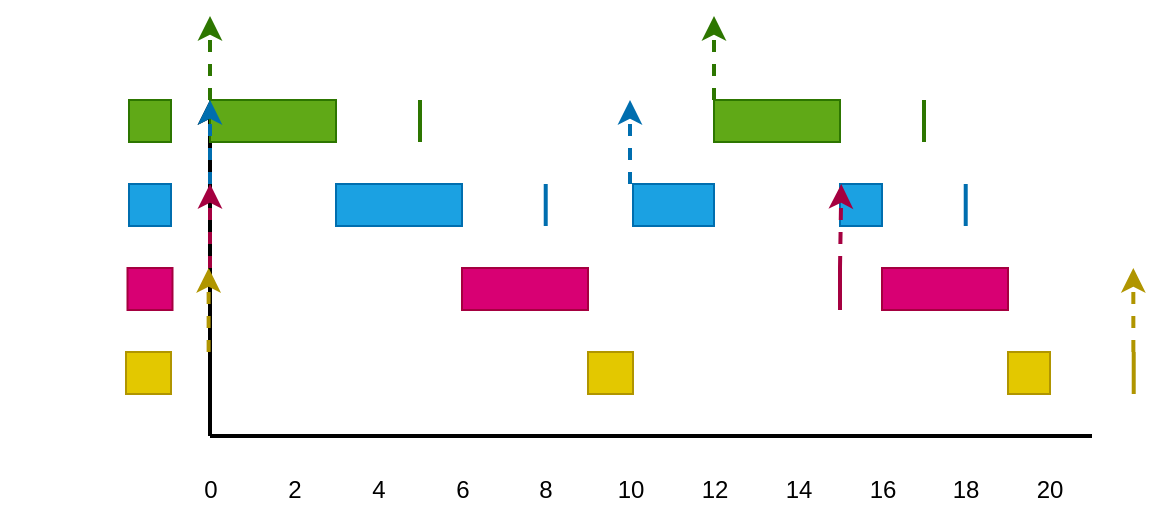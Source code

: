 <mxfile>
    <diagram id="2Uu6G821-9Wza9XmK5AW" name="Página-1">
        <mxGraphModel dx="728" dy="1243" grid="1" gridSize="21" guides="1" tooltips="1" connect="1" arrows="1" fold="1" page="1" pageScale="1" pageWidth="1169" pageHeight="827" background="none" math="0" shadow="0">
            <root>
                <mxCell id="0"/>
                <mxCell id="1" parent="0"/>
                <mxCell id="160" value="" style="edgeStyle=none;jumpSize=13;html=1;strokeWidth=2;startSize=6;" parent="1" edge="1">
                    <mxGeometry relative="1" as="geometry">
                        <mxPoint x="273" y="167.5" as="sourcePoint"/>
                        <mxPoint x="273" y="167.5" as="targetPoint"/>
                    </mxGeometry>
                </mxCell>
                <mxCell id="161" value="" style="endArrow=none;html=1;jumpSize=13;startSize=6;strokeWidth=2;" parent="1" edge="1">
                    <mxGeometry width="50" height="50" relative="1" as="geometry">
                        <mxPoint x="168" y="252" as="sourcePoint"/>
                        <mxPoint x="609" y="252" as="targetPoint"/>
                    </mxGeometry>
                </mxCell>
                <mxCell id="162" value="" style="endArrow=classic;html=1;strokeWidth=2;" parent="1" edge="1">
                    <mxGeometry width="50" height="50" relative="1" as="geometry">
                        <mxPoint x="168" y="252" as="sourcePoint"/>
                        <mxPoint x="168" y="84" as="targetPoint"/>
                    </mxGeometry>
                </mxCell>
                <mxCell id="163" value="0" style="text;html=1;strokeColor=none;fillColor=none;align=center;verticalAlign=middle;whiteSpace=wrap;rounded=0;" parent="1" vertex="1">
                    <mxGeometry x="157.5" y="264" width="21" height="30" as="geometry"/>
                </mxCell>
                <mxCell id="164" value="2" style="text;html=1;strokeColor=none;fillColor=none;align=center;verticalAlign=middle;whiteSpace=wrap;rounded=0;" parent="1" vertex="1">
                    <mxGeometry x="199.5" y="264" width="21" height="30" as="geometry"/>
                </mxCell>
                <mxCell id="165" value="10" style="text;html=1;strokeColor=none;fillColor=none;align=center;verticalAlign=middle;whiteSpace=wrap;rounded=0;" parent="1" vertex="1">
                    <mxGeometry x="367.5" y="264" width="21" height="30" as="geometry"/>
                </mxCell>
                <mxCell id="166" value="16" style="text;html=1;strokeColor=none;fillColor=none;align=center;verticalAlign=middle;whiteSpace=wrap;rounded=0;" parent="1" vertex="1">
                    <mxGeometry x="493.5" y="264" width="21" height="30" as="geometry"/>
                </mxCell>
                <mxCell id="167" value="18" style="text;html=1;strokeColor=none;fillColor=none;align=center;verticalAlign=middle;whiteSpace=wrap;rounded=0;" parent="1" vertex="1">
                    <mxGeometry x="525" y="264" width="42" height="30" as="geometry"/>
                </mxCell>
                <mxCell id="168" value="" style="rounded=0;whiteSpace=wrap;html=1;fillColor=#60a917;fontColor=#ffffff;strokeColor=#2D7600;" parent="1" vertex="1">
                    <mxGeometry x="127.5" y="84" width="21" height="21" as="geometry"/>
                </mxCell>
                <mxCell id="169" value="" style="rounded=0;whiteSpace=wrap;html=1;fillColor=#d80073;fontColor=#ffffff;strokeColor=#A50040;" parent="1" vertex="1">
                    <mxGeometry x="126.75" y="168" width="22.5" height="21" as="geometry"/>
                </mxCell>
                <mxCell id="170" value="" style="rounded=0;whiteSpace=wrap;html=1;fillColor=#1ba1e2;fontColor=#ffffff;strokeColor=#006EAF;" parent="1" vertex="1">
                    <mxGeometry x="127.5" y="126" width="21" height="21" as="geometry"/>
                </mxCell>
                <mxCell id="171" value="&lt;font color=&quot;#ffffff&quot;&gt;&lt;span style=&quot;font-family: -apple-system, BlinkMacSystemFont, &amp;quot;Segoe WPC&amp;quot;, &amp;quot;Segoe UI&amp;quot;, system-ui, Ubuntu, &amp;quot;Droid Sans&amp;quot;, sans-serif; font-size: 14px;&quot;&gt;τ&lt;/span&gt;1&lt;/font&gt;" style="text;html=1;strokeColor=none;fillColor=none;align=center;verticalAlign=middle;whiteSpace=wrap;rounded=0;" parent="1" vertex="1">
                    <mxGeometry x="63" y="79.5" width="60" height="30" as="geometry"/>
                </mxCell>
                <mxCell id="172" value="&lt;font color=&quot;#ffffff&quot;&gt;&lt;span style=&quot;font-family: -apple-system, BlinkMacSystemFont, &amp;quot;Segoe WPC&amp;quot;, &amp;quot;Segoe UI&amp;quot;, system-ui, Ubuntu, &amp;quot;Droid Sans&amp;quot;, sans-serif; font-size: 14px;&quot;&gt;τ&lt;/span&gt;2&lt;/font&gt;" style="text;html=1;strokeColor=none;fillColor=none;align=center;verticalAlign=middle;whiteSpace=wrap;rounded=0;" parent="1" vertex="1">
                    <mxGeometry x="63" y="121.5" width="60" height="30" as="geometry"/>
                </mxCell>
                <mxCell id="173" value="&lt;font color=&quot;#ffffff&quot;&gt;&lt;span style=&quot;font-family: -apple-system, BlinkMacSystemFont, &amp;quot;Segoe WPC&amp;quot;, &amp;quot;Segoe UI&amp;quot;, system-ui, Ubuntu, &amp;quot;Droid Sans&amp;quot;, sans-serif; font-size: 14px;&quot;&gt;τ&lt;/span&gt;3&lt;/font&gt;" style="text;html=1;strokeColor=none;fillColor=none;align=center;verticalAlign=middle;whiteSpace=wrap;rounded=0;" parent="1" vertex="1">
                    <mxGeometry x="63" y="163.5" width="60" height="30" as="geometry"/>
                </mxCell>
                <mxCell id="174" value="" style="rounded=0;whiteSpace=wrap;html=1;fillColor=#60a917;fontColor=#ffffff;strokeColor=#2D7600;" parent="1" vertex="1">
                    <mxGeometry x="168" y="84" width="63" height="21" as="geometry"/>
                </mxCell>
                <mxCell id="175" value="" style="rounded=0;whiteSpace=wrap;html=1;fillColor=#1ba1e2;fontColor=#ffffff;strokeColor=#006EAF;" parent="1" vertex="1">
                    <mxGeometry x="231" y="126" width="63" height="21" as="geometry"/>
                </mxCell>
                <mxCell id="176" value="" style="rounded=0;whiteSpace=wrap;html=1;fillColor=#d80073;fontColor=#ffffff;strokeColor=#A50040;" parent="1" vertex="1">
                    <mxGeometry x="294" y="168" width="63" height="21" as="geometry"/>
                </mxCell>
                <mxCell id="178" value="" style="rounded=0;whiteSpace=wrap;html=1;fillColor=#60a917;fontColor=#ffffff;strokeColor=#2D7600;" parent="1" vertex="1">
                    <mxGeometry x="420" y="84" width="63" height="21" as="geometry"/>
                </mxCell>
                <mxCell id="179" value="" style="rounded=0;whiteSpace=wrap;html=1;fillColor=#1ba1e2;fontColor=#ffffff;strokeColor=#006EAF;" parent="1" vertex="1">
                    <mxGeometry x="379.5" y="126" width="40.5" height="21" as="geometry"/>
                </mxCell>
                <mxCell id="180" value="" style="rounded=0;whiteSpace=wrap;html=1;fillColor=#d80073;fontColor=#ffffff;strokeColor=#A50040;" parent="1" vertex="1">
                    <mxGeometry x="504" y="168" width="63" height="21" as="geometry"/>
                </mxCell>
                <mxCell id="181" value="4" style="text;html=1;strokeColor=none;fillColor=none;align=center;verticalAlign=middle;whiteSpace=wrap;rounded=0;" parent="1" vertex="1">
                    <mxGeometry x="241.5" y="264" width="21" height="30" as="geometry"/>
                </mxCell>
                <mxCell id="182" value="6" style="text;html=1;strokeColor=none;fillColor=none;align=center;verticalAlign=middle;whiteSpace=wrap;rounded=0;" parent="1" vertex="1">
                    <mxGeometry x="283.5" y="264" width="21" height="30" as="geometry"/>
                </mxCell>
                <mxCell id="183" value="8" style="text;html=1;strokeColor=none;fillColor=none;align=center;verticalAlign=middle;whiteSpace=wrap;rounded=0;" parent="1" vertex="1">
                    <mxGeometry x="315" y="264" width="42" height="30" as="geometry"/>
                </mxCell>
                <mxCell id="184" value="12" style="text;html=1;strokeColor=none;fillColor=none;align=center;verticalAlign=middle;whiteSpace=wrap;rounded=0;" parent="1" vertex="1">
                    <mxGeometry x="409.5" y="264" width="21" height="30" as="geometry"/>
                </mxCell>
                <mxCell id="185" value="14" style="text;html=1;strokeColor=none;fillColor=none;align=center;verticalAlign=middle;whiteSpace=wrap;rounded=0;" parent="1" vertex="1">
                    <mxGeometry x="451.5" y="264" width="21" height="30" as="geometry"/>
                </mxCell>
                <mxCell id="186" value="" style="endArrow=classic;html=1;rounded=1;strokeWidth=2;endSize=6;sourcePerimeterSpacing=0;targetPerimeterSpacing=0;jumpSize=6;dashed=1;fillColor=#60a917;strokeColor=#2D7600;" parent="1" edge="1">
                    <mxGeometry width="50" height="50" relative="1" as="geometry">
                        <mxPoint x="420" y="84" as="sourcePoint"/>
                        <mxPoint x="420" y="42" as="targetPoint"/>
                    </mxGeometry>
                </mxCell>
                <mxCell id="188" value="" style="endArrow=classic;html=1;rounded=1;strokeWidth=2;endSize=6;sourcePerimeterSpacing=0;targetPerimeterSpacing=0;jumpSize=6;dashed=1;fillColor=#60a917;strokeColor=#2D7600;exitX=0;exitY=0;exitDx=0;exitDy=0;" parent="1" source="174" edge="1">
                    <mxGeometry width="50" height="50" relative="1" as="geometry">
                        <mxPoint x="315.0" y="105" as="sourcePoint"/>
                        <mxPoint x="168" y="42" as="targetPoint"/>
                    </mxGeometry>
                </mxCell>
                <mxCell id="189" value="" style="endArrow=classic;html=1;rounded=1;strokeWidth=2;endSize=6;sourcePerimeterSpacing=0;targetPerimeterSpacing=0;jumpSize=6;dashed=1;fillColor=#1ba1e2;strokeColor=#006EAF;exitX=0;exitY=0;exitDx=0;exitDy=0;" parent="1" edge="1">
                    <mxGeometry width="50" height="50" relative="1" as="geometry">
                        <mxPoint x="168" y="126" as="sourcePoint"/>
                        <mxPoint x="168" y="84" as="targetPoint"/>
                    </mxGeometry>
                </mxCell>
                <mxCell id="190" value="" style="endArrow=classic;html=1;rounded=1;strokeWidth=2;endSize=6;sourcePerimeterSpacing=0;targetPerimeterSpacing=0;jumpSize=6;dashed=1;fillColor=#1ba1e2;strokeColor=#006EAF;" parent="1" edge="1">
                    <mxGeometry width="50" height="50" relative="1" as="geometry">
                        <mxPoint x="378" y="126" as="sourcePoint"/>
                        <mxPoint x="378" y="84" as="targetPoint"/>
                    </mxGeometry>
                </mxCell>
                <mxCell id="192" value="" style="endArrow=classic;html=1;rounded=1;strokeWidth=2;endSize=6;sourcePerimeterSpacing=0;targetPerimeterSpacing=0;jumpSize=6;dashed=1;fillColor=#d80073;strokeColor=#A50040;" parent="1" edge="1">
                    <mxGeometry width="50" height="50" relative="1" as="geometry">
                        <mxPoint x="168" y="168" as="sourcePoint"/>
                        <mxPoint x="168" y="126" as="targetPoint"/>
                    </mxGeometry>
                </mxCell>
                <mxCell id="198" value="20" style="text;html=1;strokeColor=none;fillColor=none;align=center;verticalAlign=middle;whiteSpace=wrap;rounded=0;" parent="1" vertex="1">
                    <mxGeometry x="567" y="264" width="42" height="30" as="geometry"/>
                </mxCell>
                <mxCell id="214" value="" style="rounded=0;whiteSpace=wrap;html=1;fillColor=#1ba1e2;fontColor=#ffffff;strokeColor=#006EAF;" parent="1" vertex="1">
                    <mxGeometry x="483" y="126" width="21" height="21" as="geometry"/>
                </mxCell>
                <mxCell id="212" value="" style="endArrow=classic;html=1;rounded=1;strokeWidth=2;endSize=6;sourcePerimeterSpacing=0;targetPerimeterSpacing=0;jumpSize=6;dashed=1;fillColor=#d80073;strokeColor=#A50040;entryX=0.344;entryY=0.001;entryDx=0;entryDy=0;entryPerimeter=0;" parent="1" edge="1">
                    <mxGeometry width="50" height="50" relative="1" as="geometry">
                        <mxPoint x="483" y="168" as="sourcePoint"/>
                        <mxPoint x="483.672" y="126.021" as="targetPoint"/>
                    </mxGeometry>
                </mxCell>
                <mxCell id="216" value="" style="rounded=0;whiteSpace=wrap;html=1;fillColor=#e3c800;fontColor=#000000;strokeColor=#B09500;" parent="1" vertex="1">
                    <mxGeometry x="126" y="210" width="22.5" height="21" as="geometry"/>
                </mxCell>
                <mxCell id="217" value="&lt;font color=&quot;#ffffff&quot;&gt;&lt;span style=&quot;font-family: -apple-system, BlinkMacSystemFont, &amp;quot;Segoe WPC&amp;quot;, &amp;quot;Segoe UI&amp;quot;, system-ui, Ubuntu, &amp;quot;Droid Sans&amp;quot;, sans-serif; font-size: 14px;&quot;&gt;τ4&lt;/span&gt;&lt;/font&gt;" style="text;html=1;strokeColor=none;fillColor=none;align=center;verticalAlign=middle;whiteSpace=wrap;rounded=0;" parent="1" vertex="1">
                    <mxGeometry x="63" y="205.5" width="60" height="30" as="geometry"/>
                </mxCell>
                <mxCell id="218" value="" style="endArrow=classic;html=1;rounded=1;strokeWidth=2;endSize=6;sourcePerimeterSpacing=0;targetPerimeterSpacing=0;jumpSize=6;dashed=1;fillColor=#e3c800;strokeColor=#B09500;" parent="1" edge="1">
                    <mxGeometry width="50" height="50" relative="1" as="geometry">
                        <mxPoint x="167.31" y="210" as="sourcePoint"/>
                        <mxPoint x="167.31" y="168" as="targetPoint"/>
                    </mxGeometry>
                </mxCell>
                <mxCell id="219" value="" style="rounded=0;whiteSpace=wrap;html=1;fillColor=#e3c800;fontColor=#000000;strokeColor=#B09500;" parent="1" vertex="1">
                    <mxGeometry x="357" y="210" width="22.5" height="21" as="geometry"/>
                </mxCell>
                <mxCell id="221" value="" style="rounded=0;whiteSpace=wrap;html=1;fillColor=#e3c800;fontColor=#000000;strokeColor=#B09500;" parent="1" vertex="1">
                    <mxGeometry x="567" y="210" width="21" height="21" as="geometry"/>
                </mxCell>
                <mxCell id="224" value="" style="endArrow=classic;html=1;rounded=1;strokeWidth=2;endSize=6;sourcePerimeterSpacing=0;targetPerimeterSpacing=0;jumpSize=6;dashed=1;fillColor=#e3c800;strokeColor=#B09500;entryX=0.333;entryY=1;entryDx=0;entryDy=0;entryPerimeter=0;" parent="1" edge="1">
                    <mxGeometry width="50" height="50" relative="1" as="geometry">
                        <mxPoint x="629.68" y="210" as="sourcePoint"/>
                        <mxPoint x="629.659" y="168" as="targetPoint"/>
                    </mxGeometry>
                </mxCell>
                <mxCell id="227" value="" style="endArrow=none;html=1;fillColor=#60a917;strokeColor=#2D7600;strokeWidth=2;" parent="1" edge="1">
                    <mxGeometry width="50" height="50" relative="1" as="geometry">
                        <mxPoint x="273" y="105" as="sourcePoint"/>
                        <mxPoint x="273" y="84" as="targetPoint"/>
                    </mxGeometry>
                </mxCell>
                <mxCell id="229" value="" style="endArrow=none;html=1;fillColor=#60a917;strokeColor=#2D7600;strokeWidth=2;" parent="1" edge="1">
                    <mxGeometry width="50" height="50" relative="1" as="geometry">
                        <mxPoint x="525" y="105" as="sourcePoint"/>
                        <mxPoint x="525" y="84" as="targetPoint"/>
                    </mxGeometry>
                </mxCell>
                <mxCell id="231" value="" style="endArrow=none;html=1;fillColor=#1ba1e2;strokeColor=#006EAF;strokeWidth=2;" parent="1" edge="1">
                    <mxGeometry width="50" height="50" relative="1" as="geometry">
                        <mxPoint x="335.86" y="147" as="sourcePoint"/>
                        <mxPoint x="335.86" y="126" as="targetPoint"/>
                    </mxGeometry>
                </mxCell>
                <mxCell id="232" value="" style="endArrow=none;html=1;fillColor=#1ba1e2;strokeColor=#006EAF;strokeWidth=2;" parent="1" edge="1">
                    <mxGeometry width="50" height="50" relative="1" as="geometry">
                        <mxPoint x="545.86" y="147" as="sourcePoint"/>
                        <mxPoint x="545.86" y="126" as="targetPoint"/>
                    </mxGeometry>
                </mxCell>
                <mxCell id="233" value="" style="endArrow=none;html=1;fillColor=#d80073;strokeColor=#A50040;strokeWidth=2;" parent="1" edge="1">
                    <mxGeometry width="50" height="50" relative="1" as="geometry">
                        <mxPoint x="483" y="189" as="sourcePoint"/>
                        <mxPoint x="483" y="168" as="targetPoint"/>
                    </mxGeometry>
                </mxCell>
                <mxCell id="235" value="" style="endArrow=none;html=1;fillColor=#e3c800;strokeColor=#B09500;strokeWidth=2;" parent="1" edge="1">
                    <mxGeometry width="50" height="50" relative="1" as="geometry">
                        <mxPoint x="629.86" y="231" as="sourcePoint"/>
                        <mxPoint x="629.86" y="210" as="targetPoint"/>
                    </mxGeometry>
                </mxCell>
            </root>
        </mxGraphModel>
    </diagram>
</mxfile>